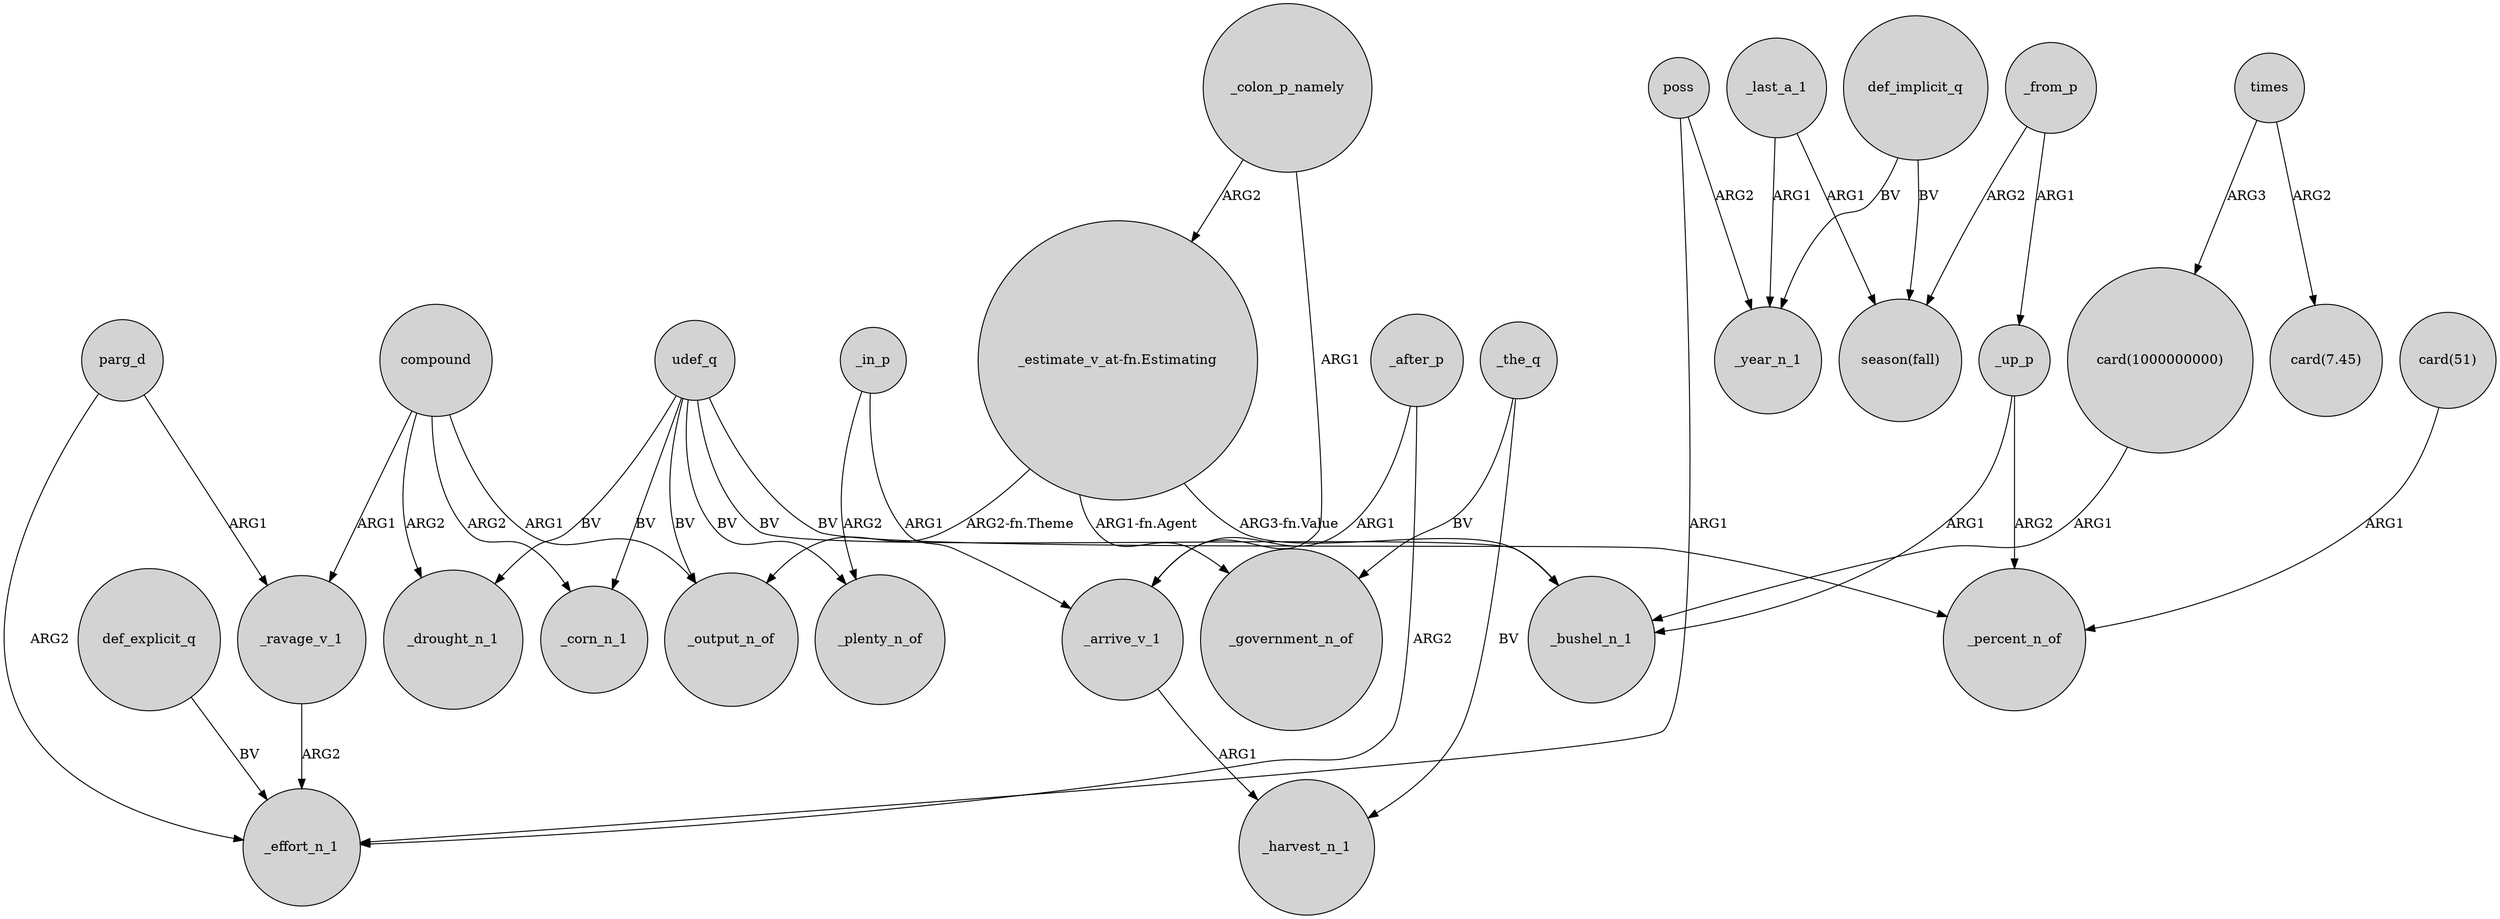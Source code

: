 digraph {
	node [shape=circle style=filled]
	"_estimate_v_at-fn.Estimating" -> _output_n_of [label="ARG2-fn.Theme"]
	udef_q -> _drought_n_1 [label=BV]
	_after_p -> _arrive_v_1 [label=ARG1]
	"_estimate_v_at-fn.Estimating" -> _government_n_of [label="ARG1-fn.Agent"]
	def_implicit_q -> _year_n_1 [label=BV]
	compound -> _output_n_of [label=ARG1]
	_colon_p_namely -> _arrive_v_1 [label=ARG1]
	"card(1000000000)" -> _bushel_n_1 [label=ARG1]
	"card(51)" -> _percent_n_of [label=ARG1]
	_after_p -> _effort_n_1 [label=ARG2]
	_last_a_1 -> "season(fall)" [label=ARG1]
	parg_d -> _effort_n_1 [label=ARG2]
	_from_p -> _up_p [label=ARG1]
	_from_p -> "season(fall)" [label=ARG2]
	_in_p -> _plenty_n_of [label=ARG2]
	def_implicit_q -> "season(fall)" [label=BV]
	udef_q -> _output_n_of [label=BV]
	_up_p -> _bushel_n_1 [label=ARG1]
	"_estimate_v_at-fn.Estimating" -> _bushel_n_1 [label="ARG3-fn.Value"]
	times -> "card(1000000000)" [label=ARG3]
	compound -> _drought_n_1 [label=ARG2]
	times -> "card(7.45)" [label=ARG2]
	udef_q -> _bushel_n_1 [label=BV]
	udef_q -> _plenty_n_of [label=BV]
	_in_p -> _arrive_v_1 [label=ARG1]
	poss -> _year_n_1 [label=ARG2]
	parg_d -> _ravage_v_1 [label=ARG1]
	_arrive_v_1 -> _harvest_n_1 [label=ARG1]
	_last_a_1 -> _year_n_1 [label=ARG1]
	udef_q -> _corn_n_1 [label=BV]
	_colon_p_namely -> "_estimate_v_at-fn.Estimating" [label=ARG2]
	_ravage_v_1 -> _effort_n_1 [label=ARG2]
	def_explicit_q -> _effort_n_1 [label=BV]
	poss -> _effort_n_1 [label=ARG1]
	_the_q -> _government_n_of [label=BV]
	_the_q -> _harvest_n_1 [label=BV]
	udef_q -> _percent_n_of [label=BV]
	compound -> _corn_n_1 [label=ARG2]
	_up_p -> _percent_n_of [label=ARG2]
	compound -> _ravage_v_1 [label=ARG1]
}
